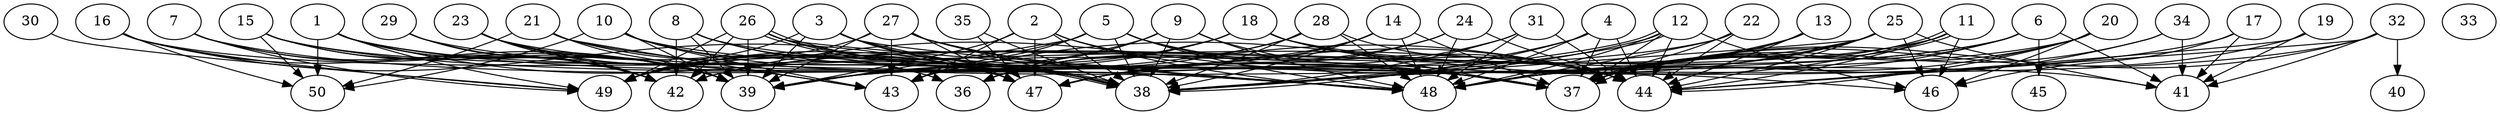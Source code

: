 // DAG automatically generated by daggen at Thu Oct  3 14:07:58 2019
// ./daggen --dot -n 50 --ccr 0.3 --fat 0.9 --regular 0.9 --density 0.7 --mindata 5242880 --maxdata 52428800 
digraph G {
  1 [size="78953813", alpha="0.01", expect_size="23686144"] 
  1 -> 37 [size ="23686144"]
  1 -> 38 [size ="23686144"]
  1 -> 39 [size ="23686144"]
  1 -> 42 [size ="23686144"]
  1 -> 44 [size ="23686144"]
  1 -> 49 [size ="23686144"]
  1 -> 50 [size ="23686144"]
  2 [size="25262080", alpha="0.10", expect_size="7578624"] 
  2 -> 37 [size ="7578624"]
  2 -> 38 [size ="7578624"]
  2 -> 39 [size ="7578624"]
  2 -> 43 [size ="7578624"]
  2 -> 47 [size ="7578624"]
  2 -> 48 [size ="7578624"]
  3 [size="127133013", alpha="0.11", expect_size="38139904"] 
  3 -> 37 [size ="38139904"]
  3 -> 38 [size ="38139904"]
  3 -> 39 [size ="38139904"]
  3 -> 47 [size ="38139904"]
  3 -> 48 [size ="38139904"]
  3 -> 49 [size ="38139904"]
  4 [size="52578987", alpha="0.11", expect_size="15773696"] 
  4 -> 37 [size ="15773696"]
  4 -> 38 [size ="15773696"]
  4 -> 44 [size ="15773696"]
  4 -> 47 [size ="15773696"]
  4 -> 48 [size ="15773696"]
  5 [size="33365333", alpha="0.16", expect_size="10009600"] 
  5 -> 37 [size ="10009600"]
  5 -> 38 [size ="10009600"]
  5 -> 39 [size ="10009600"]
  5 -> 43 [size ="10009600"]
  5 -> 44 [size ="10009600"]
  5 -> 48 [size ="10009600"]
  5 -> 49 [size ="10009600"]
  6 [size="130672640", alpha="0.02", expect_size="39201792"] 
  6 -> 37 [size ="39201792"]
  6 -> 38 [size ="39201792"]
  6 -> 41 [size ="39201792"]
  6 -> 42 [size ="39201792"]
  6 -> 45 [size ="39201792"]
  6 -> 48 [size ="39201792"]
  7 [size="141800107", alpha="0.16", expect_size="42540032"] 
  7 -> 37 [size ="42540032"]
  7 -> 39 [size ="42540032"]
  7 -> 42 [size ="42540032"]
  7 -> 49 [size ="42540032"]
  8 [size="82575360", alpha="0.16", expect_size="24772608"] 
  8 -> 37 [size ="24772608"]
  8 -> 38 [size ="24772608"]
  8 -> 39 [size ="24772608"]
  8 -> 42 [size ="24772608"]
  8 -> 47 [size ="24772608"]
  9 [size="151695360", alpha="0.18", expect_size="45508608"] 
  9 -> 36 [size ="45508608"]
  9 -> 37 [size ="45508608"]
  9 -> 38 [size ="45508608"]
  9 -> 39 [size ="45508608"]
  9 -> 48 [size ="45508608"]
  10 [size="132447573", alpha="0.16", expect_size="39734272"] 
  10 -> 36 [size ="39734272"]
  10 -> 37 [size ="39734272"]
  10 -> 38 [size ="39734272"]
  10 -> 39 [size ="39734272"]
  10 -> 43 [size ="39734272"]
  10 -> 50 [size ="39734272"]
  11 [size="32529067", alpha="0.14", expect_size="9758720"] 
  11 -> 37 [size ="9758720"]
  11 -> 37 [size ="9758720"]
  11 -> 38 [size ="9758720"]
  11 -> 42 [size ="9758720"]
  11 -> 44 [size ="9758720"]
  11 -> 46 [size ="9758720"]
  12 [size="38389760", alpha="0.07", expect_size="11516928"] 
  12 -> 37 [size ="11516928"]
  12 -> 38 [size ="11516928"]
  12 -> 38 [size ="11516928"]
  12 -> 42 [size ="11516928"]
  12 -> 44 [size ="11516928"]
  12 -> 46 [size ="11516928"]
  12 -> 48 [size ="11516928"]
  13 [size="116834987", alpha="0.01", expect_size="35050496"] 
  13 -> 37 [size ="35050496"]
  13 -> 44 [size ="35050496"]
  13 -> 47 [size ="35050496"]
  13 -> 48 [size ="35050496"]
  14 [size="49814187", alpha="0.05", expect_size="14944256"] 
  14 -> 36 [size ="14944256"]
  14 -> 37 [size ="14944256"]
  14 -> 38 [size ="14944256"]
  14 -> 47 [size ="14944256"]
  14 -> 48 [size ="14944256"]
  15 [size="132474880", alpha="0.13", expect_size="39742464"] 
  15 -> 38 [size ="39742464"]
  15 -> 39 [size ="39742464"]
  15 -> 42 [size ="39742464"]
  15 -> 48 [size ="39742464"]
  15 -> 50 [size ="39742464"]
  16 [size="102871040", alpha="0.09", expect_size="30861312"] 
  16 -> 38 [size ="30861312"]
  16 -> 39 [size ="30861312"]
  16 -> 47 [size ="30861312"]
  16 -> 49 [size ="30861312"]
  16 -> 50 [size ="30861312"]
  17 [size="116101120", alpha="0.03", expect_size="34830336"] 
  17 -> 39 [size ="34830336"]
  17 -> 41 [size ="34830336"]
  17 -> 46 [size ="34830336"]
  18 [size="81875627", alpha="0.18", expect_size="24562688"] 
  18 -> 37 [size ="24562688"]
  18 -> 39 [size ="24562688"]
  18 -> 41 [size ="24562688"]
  18 -> 43 [size ="24562688"]
  18 -> 44 [size ="24562688"]
  18 -> 49 [size ="24562688"]
  19 [size="47861760", alpha="0.13", expect_size="14358528"] 
  19 -> 37 [size ="14358528"]
  19 -> 41 [size ="14358528"]
  19 -> 44 [size ="14358528"]
  20 [size="30262613", alpha="0.10", expect_size="9078784"] 
  20 -> 37 [size ="9078784"]
  20 -> 38 [size ="9078784"]
  20 -> 44 [size ="9078784"]
  20 -> 46 [size ="9078784"]
  20 -> 48 [size ="9078784"]
  21 [size="153804800", alpha="0.15", expect_size="46141440"] 
  21 -> 39 [size ="46141440"]
  21 -> 43 [size ="46141440"]
  21 -> 46 [size ="46141440"]
  21 -> 47 [size ="46141440"]
  21 -> 50 [size ="46141440"]
  22 [size="108117333", alpha="0.00", expect_size="32435200"] 
  22 -> 37 [size ="32435200"]
  22 -> 39 [size ="32435200"]
  22 -> 44 [size ="32435200"]
  22 -> 48 [size ="32435200"]
  23 [size="161187840", alpha="0.20", expect_size="48356352"] 
  23 -> 36 [size ="48356352"]
  23 -> 39 [size ="48356352"]
  23 -> 42 [size ="48356352"]
  23 -> 43 [size ="48356352"]
  23 -> 48 [size ="48356352"]
  24 [size="168506027", alpha="0.04", expect_size="50551808"] 
  24 -> 36 [size ="50551808"]
  24 -> 44 [size ="50551808"]
  24 -> 47 [size ="50551808"]
  24 -> 48 [size ="50551808"]
  25 [size="50868907", alpha="0.10", expect_size="15260672"] 
  25 -> 37 [size ="15260672"]
  25 -> 38 [size ="15260672"]
  25 -> 41 [size ="15260672"]
  25 -> 43 [size ="15260672"]
  25 -> 44 [size ="15260672"]
  25 -> 46 [size ="15260672"]
  25 -> 48 [size ="15260672"]
  25 -> 49 [size ="15260672"]
  26 [size="155620693", alpha="0.10", expect_size="46686208"] 
  26 -> 38 [size ="46686208"]
  26 -> 38 [size ="46686208"]
  26 -> 39 [size ="46686208"]
  26 -> 42 [size ="46686208"]
  26 -> 44 [size ="46686208"]
  26 -> 47 [size ="46686208"]
  26 -> 48 [size ="46686208"]
  26 -> 49 [size ="46686208"]
  27 [size="67478187", alpha="0.06", expect_size="20243456"] 
  27 -> 37 [size ="20243456"]
  27 -> 38 [size ="20243456"]
  27 -> 39 [size ="20243456"]
  27 -> 43 [size ="20243456"]
  27 -> 44 [size ="20243456"]
  27 -> 47 [size ="20243456"]
  27 -> 49 [size ="20243456"]
  28 [size="87278933", alpha="0.11", expect_size="26183680"] 
  28 -> 36 [size ="26183680"]
  28 -> 38 [size ="26183680"]
  28 -> 39 [size ="26183680"]
  28 -> 44 [size ="26183680"]
  28 -> 48 [size ="26183680"]
  29 [size="73833813", alpha="0.12", expect_size="22150144"] 
  29 -> 39 [size ="22150144"]
  29 -> 42 [size ="22150144"]
  29 -> 48 [size ="22150144"]
  30 [size="21391360", alpha="0.08", expect_size="6417408"] 
  30 -> 49 [size ="6417408"]
  31 [size="100631893", alpha="0.06", expect_size="30189568"] 
  31 -> 38 [size ="30189568"]
  31 -> 44 [size ="30189568"]
  31 -> 47 [size ="30189568"]
  31 -> 48 [size ="30189568"]
  32 [size="58463573", alpha="0.07", expect_size="17539072"] 
  32 -> 37 [size ="17539072"]
  32 -> 38 [size ="17539072"]
  32 -> 40 [size ="17539072"]
  32 -> 41 [size ="17539072"]
  32 -> 44 [size ="17539072"]
  33 [size="59955200", alpha="0.00", expect_size="17986560"] 
  34 [size="57483947", alpha="0.18", expect_size="17245184"] 
  34 -> 37 [size ="17245184"]
  34 -> 41 [size ="17245184"]
  34 -> 48 [size ="17245184"]
  35 [size="86152533", alpha="0.10", expect_size="25845760"] 
  35 -> 38 [size ="25845760"]
  35 -> 47 [size ="25845760"]
  36 [size="161846613", alpha="0.13", expect_size="48553984"] 
  37 [size="83196587", alpha="0.08", expect_size="24958976"] 
  38 [size="131809280", alpha="0.12", expect_size="39542784"] 
  39 [size="58217813", alpha="0.20", expect_size="17465344"] 
  40 [size="153924267", alpha="0.09", expect_size="46177280"] 
  41 [size="62044160", alpha="0.15", expect_size="18613248"] 
  42 [size="112199680", alpha="0.13", expect_size="33659904"] 
  43 [size="168028160", alpha="0.10", expect_size="50408448"] 
  44 [size="171591680", alpha="0.05", expect_size="51477504"] 
  45 [size="155238400", alpha="0.05", expect_size="46571520"] 
  46 [size="76677120", alpha="0.02", expect_size="23003136"] 
  47 [size="21302613", alpha="0.06", expect_size="6390784"] 
  48 [size="87743147", alpha="0.18", expect_size="26322944"] 
  49 [size="25821867", alpha="0.18", expect_size="7746560"] 
  50 [size="23217493", alpha="0.18", expect_size="6965248"] 
}
